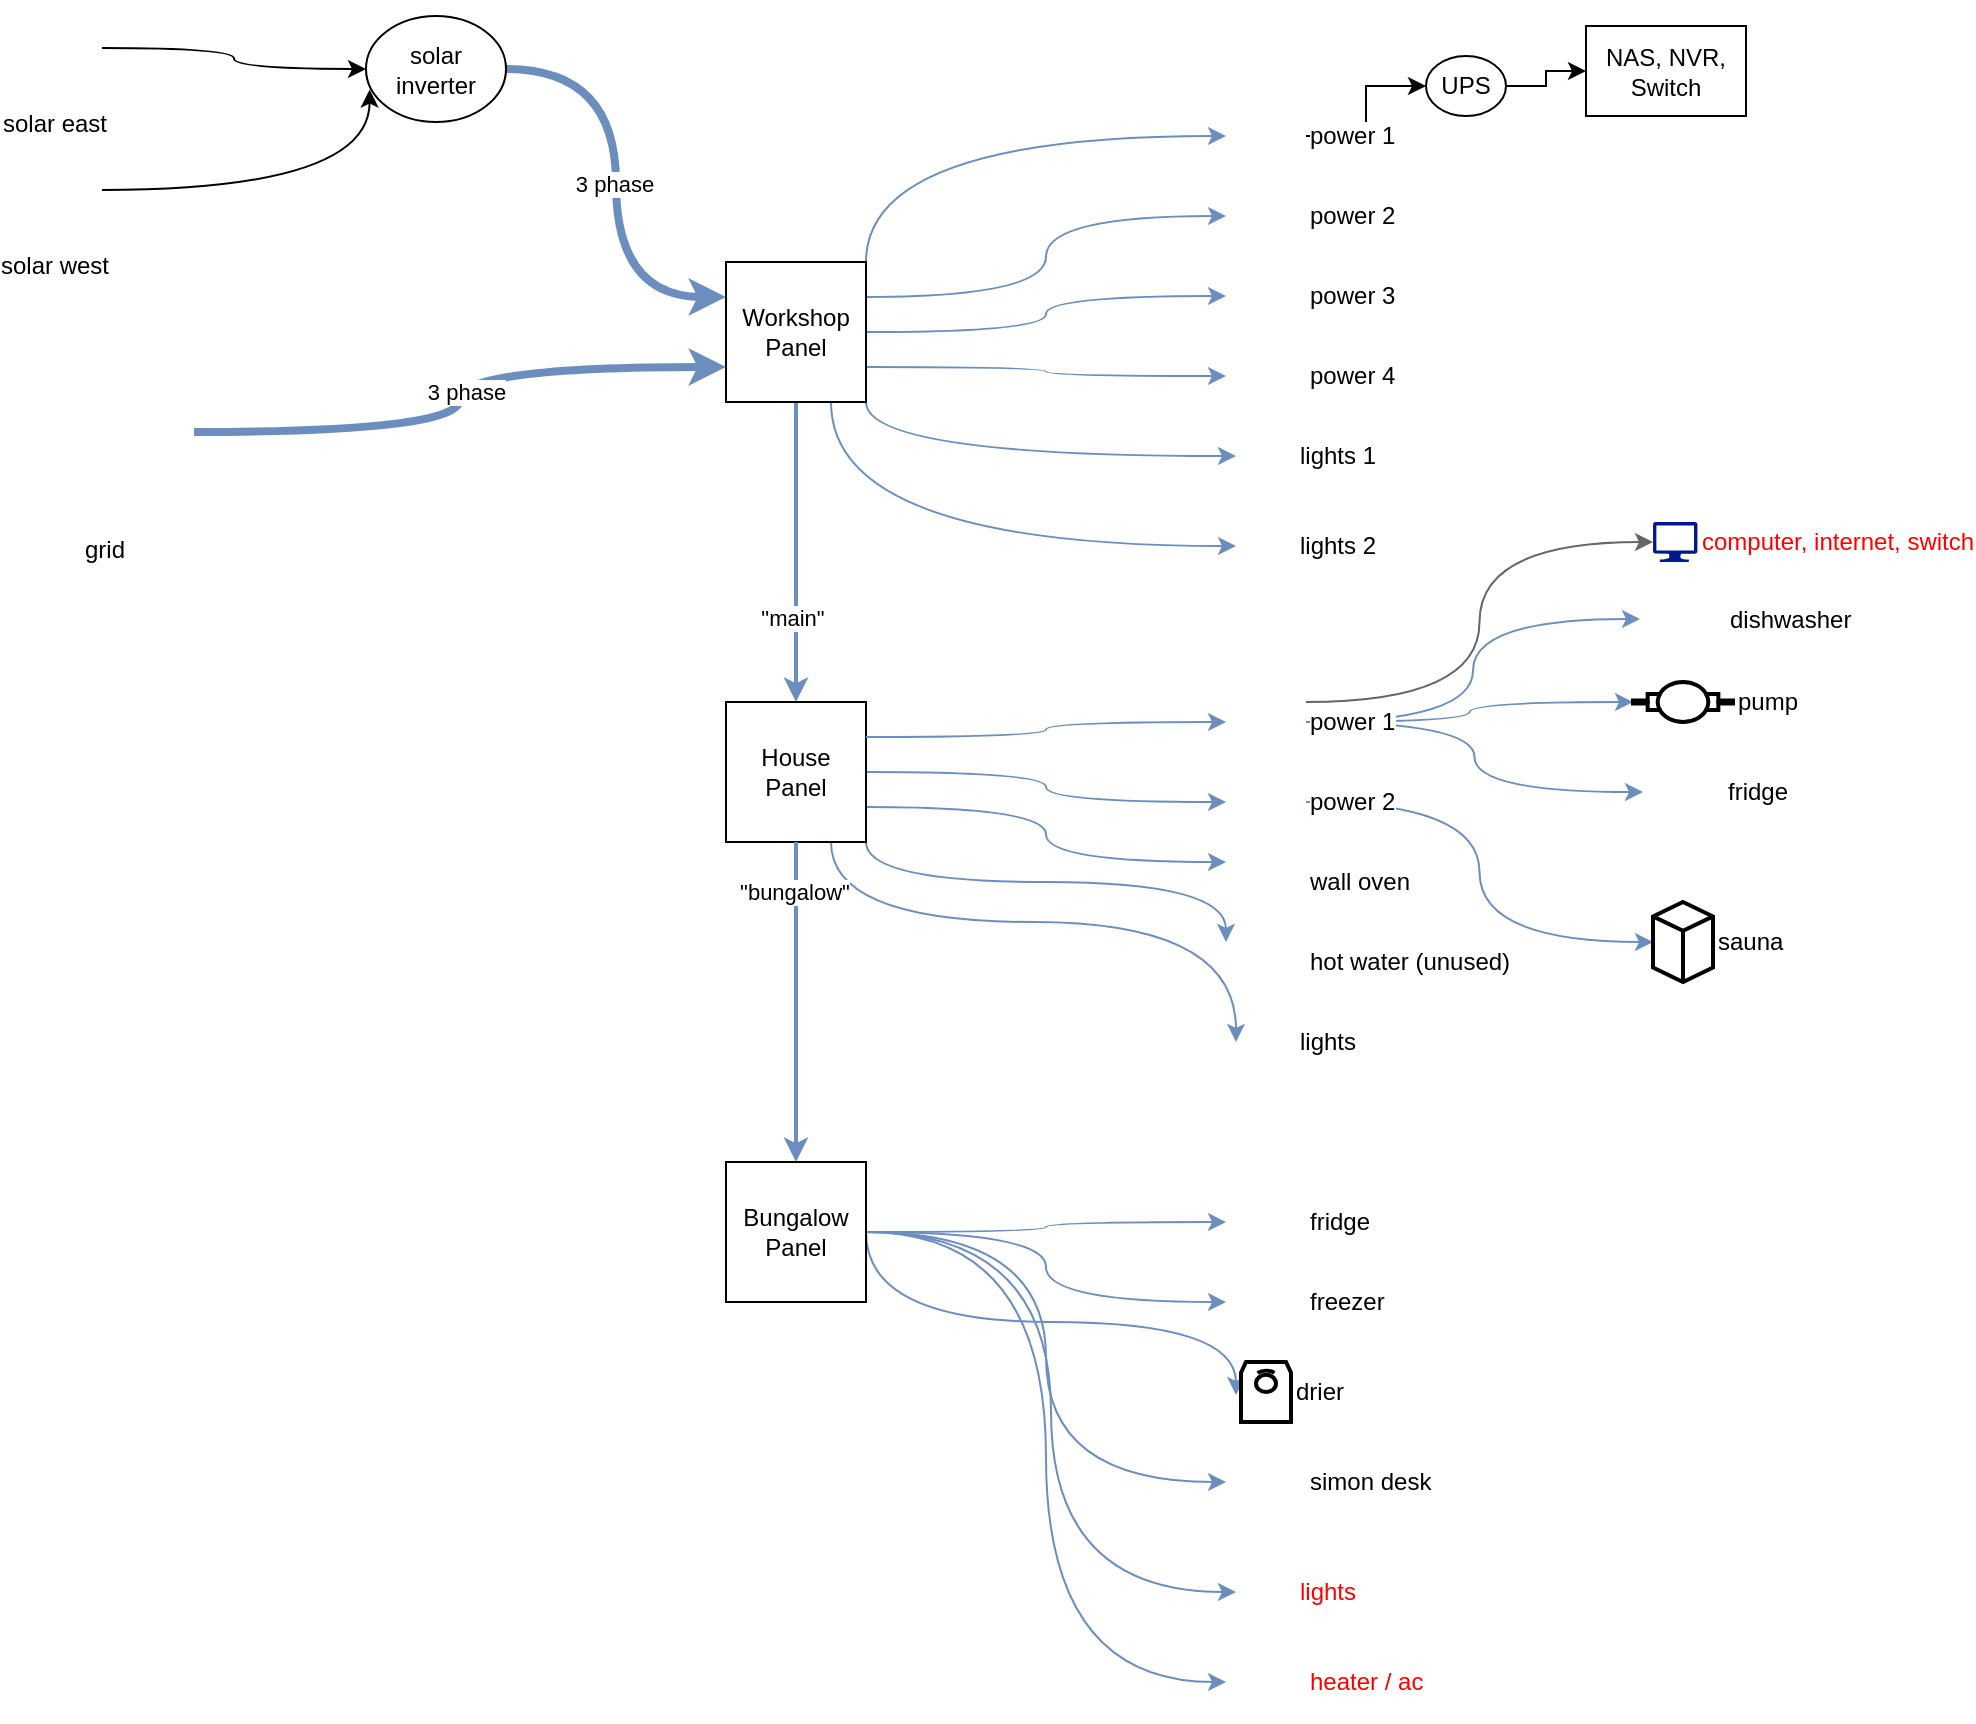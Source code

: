 <mxfile version="21.0.6" type="github">
  <diagram name="Page-1" id="ad52d381-51e7-2e0d-a935-2d0ddd2fd229">
    <mxGraphModel dx="1353" dy="552" grid="1" gridSize="10" guides="1" tooltips="1" connect="1" arrows="1" fold="1" page="1" pageScale="1" pageWidth="1100" pageHeight="850" background="none" math="0" shadow="0">
      <root>
        <mxCell id="0" />
        <mxCell id="1" parent="0" />
        <mxCell id="lxKlnbofilipyLmYubu6-28" style="edgeStyle=orthogonalEdgeStyle;orthogonalLoop=1;jettySize=auto;html=1;exitX=1;exitY=0;exitDx=0;exitDy=0;entryX=0;entryY=0.5;entryDx=0;entryDy=0;curved=1;fillColor=#dae8fc;strokeColor=#6c8ebf;" edge="1" parent="1" source="lxKlnbofilipyLmYubu6-2" target="lxKlnbofilipyLmYubu6-6">
          <mxGeometry relative="1" as="geometry" />
        </mxCell>
        <mxCell id="lxKlnbofilipyLmYubu6-30" style="edgeStyle=orthogonalEdgeStyle;orthogonalLoop=1;jettySize=auto;html=1;exitX=1;exitY=0.5;exitDx=0;exitDy=0;entryX=0;entryY=0.5;entryDx=0;entryDy=0;curved=1;fillColor=#dae8fc;strokeColor=#6c8ebf;" edge="1" parent="1" source="lxKlnbofilipyLmYubu6-2" target="lxKlnbofilipyLmYubu6-8">
          <mxGeometry relative="1" as="geometry" />
        </mxCell>
        <mxCell id="lxKlnbofilipyLmYubu6-31" style="edgeStyle=orthogonalEdgeStyle;orthogonalLoop=1;jettySize=auto;html=1;exitX=1;exitY=0.75;exitDx=0;exitDy=0;entryX=0;entryY=0.5;entryDx=0;entryDy=0;curved=1;fillColor=#dae8fc;strokeColor=#6c8ebf;" edge="1" parent="1" source="lxKlnbofilipyLmYubu6-2" target="lxKlnbofilipyLmYubu6-9">
          <mxGeometry relative="1" as="geometry" />
        </mxCell>
        <mxCell id="lxKlnbofilipyLmYubu6-32" style="edgeStyle=orthogonalEdgeStyle;orthogonalLoop=1;jettySize=auto;html=1;exitX=1;exitY=1;exitDx=0;exitDy=0;entryX=0;entryY=0.5;entryDx=0;entryDy=0;curved=1;fillColor=#dae8fc;strokeColor=#6c8ebf;" edge="1" parent="1" source="lxKlnbofilipyLmYubu6-2" target="lxKlnbofilipyLmYubu6-20">
          <mxGeometry relative="1" as="geometry" />
        </mxCell>
        <mxCell id="lxKlnbofilipyLmYubu6-33" style="edgeStyle=orthogonalEdgeStyle;orthogonalLoop=1;jettySize=auto;html=1;exitX=0.75;exitY=1;exitDx=0;exitDy=0;entryX=0;entryY=0.5;entryDx=0;entryDy=0;curved=1;fillColor=#dae8fc;strokeColor=#6c8ebf;" edge="1" parent="1" source="lxKlnbofilipyLmYubu6-2" target="lxKlnbofilipyLmYubu6-21">
          <mxGeometry relative="1" as="geometry" />
        </mxCell>
        <mxCell id="lxKlnbofilipyLmYubu6-34" style="edgeStyle=orthogonalEdgeStyle;orthogonalLoop=1;jettySize=auto;html=1;exitX=1;exitY=0.25;exitDx=0;exitDy=0;entryX=0;entryY=0.5;entryDx=0;entryDy=0;curved=1;fillColor=#dae8fc;strokeColor=#6c8ebf;" edge="1" parent="1" source="lxKlnbofilipyLmYubu6-2" target="lxKlnbofilipyLmYubu6-7">
          <mxGeometry relative="1" as="geometry" />
        </mxCell>
        <mxCell id="lxKlnbofilipyLmYubu6-37" style="edgeStyle=orthogonalEdgeStyle;rounded=0;orthogonalLoop=1;jettySize=auto;html=1;exitX=0.5;exitY=1;exitDx=0;exitDy=0;entryX=0.5;entryY=0;entryDx=0;entryDy=0;fontStyle=1;strokeWidth=2;fillColor=#dae8fc;strokeColor=#6c8ebf;" edge="1" parent="1" source="lxKlnbofilipyLmYubu6-2" target="lxKlnbofilipyLmYubu6-35">
          <mxGeometry relative="1" as="geometry" />
        </mxCell>
        <mxCell id="lxKlnbofilipyLmYubu6-62" value="&quot;main&quot;" style="edgeLabel;html=1;align=center;verticalAlign=middle;resizable=0;points=[];" vertex="1" connectable="0" parent="lxKlnbofilipyLmYubu6-37">
          <mxGeometry x="0.433" y="-2" relative="1" as="geometry">
            <mxPoint as="offset" />
          </mxGeometry>
        </mxCell>
        <mxCell id="lxKlnbofilipyLmYubu6-2" value="Workshop Panel" style="whiteSpace=wrap;html=1;aspect=fixed;" vertex="1" parent="1">
          <mxGeometry x="510" y="1010" width="70" height="70" as="geometry" />
        </mxCell>
        <mxCell id="lxKlnbofilipyLmYubu6-16" style="edgeStyle=orthogonalEdgeStyle;orthogonalLoop=1;jettySize=auto;html=1;entryX=0;entryY=0.25;entryDx=0;entryDy=0;curved=1;shadow=0;strokeWidth=4;fillColor=#dae8fc;strokeColor=#6c8ebf;exitX=1;exitY=0.5;exitDx=0;exitDy=0;" edge="1" parent="1" source="lxKlnbofilipyLmYubu6-58" target="lxKlnbofilipyLmYubu6-2">
          <mxGeometry relative="1" as="geometry" />
        </mxCell>
        <mxCell id="lxKlnbofilipyLmYubu6-17" value="3 phase" style="edgeLabel;html=1;align=center;verticalAlign=middle;resizable=0;points=[];" vertex="1" connectable="0" parent="lxKlnbofilipyLmYubu6-16">
          <mxGeometry x="0.005" y="-1" relative="1" as="geometry">
            <mxPoint as="offset" />
          </mxGeometry>
        </mxCell>
        <mxCell id="lxKlnbofilipyLmYubu6-60" style="edgeStyle=orthogonalEdgeStyle;orthogonalLoop=1;jettySize=auto;html=1;exitX=1;exitY=0.5;exitDx=0;exitDy=0;entryX=0;entryY=0.5;entryDx=0;entryDy=0;curved=1;" edge="1" parent="1" source="lxKlnbofilipyLmYubu6-3" target="lxKlnbofilipyLmYubu6-58">
          <mxGeometry relative="1" as="geometry" />
        </mxCell>
        <mxCell id="lxKlnbofilipyLmYubu6-3" value="solar east" style="shape=image;html=1;verticalAlign=top;verticalLabelPosition=bottom;labelBackgroundColor=#ffffff;imageAspect=0;aspect=fixed;image=https://cdn2.iconfinder.com/data/icons/business-and-education-1/512/133_Solar_Panel_Energy_technology_smart_city_technology_smart-128.png" vertex="1" parent="1">
          <mxGeometry x="150" y="879" width="48" height="48" as="geometry" />
        </mxCell>
        <mxCell id="lxKlnbofilipyLmYubu6-18" style="edgeStyle=orthogonalEdgeStyle;orthogonalLoop=1;jettySize=auto;html=1;exitX=1;exitY=0.5;exitDx=0;exitDy=0;entryX=0;entryY=0.75;entryDx=0;entryDy=0;curved=1;strokeWidth=4;fillColor=#dae8fc;strokeColor=#6c8ebf;" edge="1" parent="1" source="lxKlnbofilipyLmYubu6-4" target="lxKlnbofilipyLmYubu6-2">
          <mxGeometry relative="1" as="geometry" />
        </mxCell>
        <mxCell id="lxKlnbofilipyLmYubu6-19" value="3 phase" style="edgeLabel;html=1;align=center;verticalAlign=middle;resizable=0;points=[];" vertex="1" connectable="0" parent="lxKlnbofilipyLmYubu6-18">
          <mxGeometry x="0.028" y="-3" relative="1" as="geometry">
            <mxPoint as="offset" />
          </mxGeometry>
        </mxCell>
        <mxCell id="lxKlnbofilipyLmYubu6-4" value="grid" style="shape=image;html=1;verticalAlign=top;verticalLabelPosition=bottom;labelBackgroundColor=#ffffff;imageAspect=0;aspect=fixed;image=https://cdn3.iconfinder.com/data/icons/energy-and-power-glyph-24-px/24/Electricity_pole_electricity_pylon_power_mast_transmission_pole_utility_pylon_2-128.png" vertex="1" parent="1">
          <mxGeometry x="154" y="1050" width="90" height="90" as="geometry" />
        </mxCell>
        <mxCell id="lxKlnbofilipyLmYubu6-25" value="" style="edgeStyle=orthogonalEdgeStyle;rounded=0;orthogonalLoop=1;jettySize=auto;html=1;" edge="1" parent="1" source="lxKlnbofilipyLmYubu6-6" target="lxKlnbofilipyLmYubu6-24">
          <mxGeometry relative="1" as="geometry" />
        </mxCell>
        <mxCell id="lxKlnbofilipyLmYubu6-6" value="power 1" style="shape=image;html=1;verticalAlign=middle;verticalLabelPosition=middle;labelBackgroundColor=#ffffff;imageAspect=0;aspect=fixed;image=https://cdn3.iconfinder.com/data/icons/energy-and-power-glyph-24-px/24/Electrical_plug_plug_plug_connector_plug_in_power_plug-128.png;labelPosition=right;align=left;" vertex="1" parent="1">
          <mxGeometry x="760" y="927" width="40" height="40" as="geometry" />
        </mxCell>
        <mxCell id="lxKlnbofilipyLmYubu6-7" value="power 2" style="shape=image;html=1;verticalAlign=middle;verticalLabelPosition=middle;labelBackgroundColor=#ffffff;imageAspect=0;aspect=fixed;image=https://cdn3.iconfinder.com/data/icons/energy-and-power-glyph-24-px/24/Electrical_plug_plug_plug_connector_plug_in_power_plug-128.png;labelPosition=right;align=left;" vertex="1" parent="1">
          <mxGeometry x="760" y="967" width="40" height="40" as="geometry" />
        </mxCell>
        <mxCell id="lxKlnbofilipyLmYubu6-8" value="power 3" style="shape=image;html=1;verticalAlign=middle;verticalLabelPosition=middle;labelBackgroundColor=#ffffff;imageAspect=0;aspect=fixed;image=https://cdn3.iconfinder.com/data/icons/energy-and-power-glyph-24-px/24/Electrical_plug_plug_plug_connector_plug_in_power_plug-128.png;labelPosition=right;align=left;" vertex="1" parent="1">
          <mxGeometry x="760" y="1007" width="40" height="40" as="geometry" />
        </mxCell>
        <mxCell id="lxKlnbofilipyLmYubu6-9" value="power 4" style="shape=image;html=1;verticalAlign=middle;verticalLabelPosition=middle;labelBackgroundColor=#ffffff;imageAspect=0;aspect=fixed;image=https://cdn3.iconfinder.com/data/icons/energy-and-power-glyph-24-px/24/Electrical_plug_plug_plug_connector_plug_in_power_plug-128.png;labelPosition=right;align=left;" vertex="1" parent="1">
          <mxGeometry x="760" y="1047" width="40" height="40" as="geometry" />
        </mxCell>
        <mxCell id="lxKlnbofilipyLmYubu6-20" value="lights 1" style="shape=image;html=1;verticalAlign=middle;verticalLabelPosition=middle;labelBackgroundColor=#ffffff;imageAspect=0;aspect=fixed;image=https://cdn3.iconfinder.com/data/icons/energy-and-power-glyph-24-px/24/Lamp_electric_light_led_bulb_light_bulb_luminaire-128.png;labelPosition=right;align=left;" vertex="1" parent="1">
          <mxGeometry x="765" y="1092" width="30" height="30" as="geometry" />
        </mxCell>
        <mxCell id="lxKlnbofilipyLmYubu6-21" value="lights 2" style="shape=image;html=1;verticalAlign=middle;verticalLabelPosition=middle;labelBackgroundColor=#ffffff;imageAspect=0;aspect=fixed;image=https://cdn3.iconfinder.com/data/icons/energy-and-power-glyph-24-px/24/Lamp_electric_light_led_bulb_light_bulb_luminaire-128.png;labelPosition=right;align=left;" vertex="1" parent="1">
          <mxGeometry x="765" y="1137" width="30" height="30" as="geometry" />
        </mxCell>
        <mxCell id="lxKlnbofilipyLmYubu6-27" value="" style="edgeStyle=orthogonalEdgeStyle;rounded=0;orthogonalLoop=1;jettySize=auto;html=1;" edge="1" parent="1" source="lxKlnbofilipyLmYubu6-24" target="lxKlnbofilipyLmYubu6-26">
          <mxGeometry relative="1" as="geometry" />
        </mxCell>
        <mxCell id="lxKlnbofilipyLmYubu6-24" value="UPS" style="ellipse;whiteSpace=wrap;html=1;align=center;labelBackgroundColor=#ffffff;" vertex="1" parent="1">
          <mxGeometry x="860" y="907" width="40" height="30" as="geometry" />
        </mxCell>
        <mxCell id="lxKlnbofilipyLmYubu6-26" value="NAS, NVR, Switch" style="whiteSpace=wrap;html=1;labelBackgroundColor=#ffffff;" vertex="1" parent="1">
          <mxGeometry x="940" y="892" width="80" height="45" as="geometry" />
        </mxCell>
        <mxCell id="lxKlnbofilipyLmYubu6-65" style="edgeStyle=orthogonalEdgeStyle;orthogonalLoop=1;jettySize=auto;html=1;exitX=1;exitY=0.5;exitDx=0;exitDy=0;entryX=0;entryY=0.5;entryDx=0;entryDy=0;fillColor=#dae8fc;strokeColor=#6c8ebf;curved=1;" edge="1" parent="1" source="lxKlnbofilipyLmYubu6-35" target="lxKlnbofilipyLmYubu6-46">
          <mxGeometry relative="1" as="geometry" />
        </mxCell>
        <mxCell id="lxKlnbofilipyLmYubu6-66" style="edgeStyle=orthogonalEdgeStyle;orthogonalLoop=1;jettySize=auto;html=1;exitX=1;exitY=0.75;exitDx=0;exitDy=0;entryX=0;entryY=0.25;entryDx=0;entryDy=0;fillColor=#dae8fc;strokeColor=#6c8ebf;curved=1;" edge="1" parent="1" source="lxKlnbofilipyLmYubu6-35" target="lxKlnbofilipyLmYubu6-47">
          <mxGeometry relative="1" as="geometry" />
        </mxCell>
        <mxCell id="lxKlnbofilipyLmYubu6-67" style="edgeStyle=orthogonalEdgeStyle;orthogonalLoop=1;jettySize=auto;html=1;exitX=1;exitY=1;exitDx=0;exitDy=0;entryX=0;entryY=0.25;entryDx=0;entryDy=0;fillColor=#dae8fc;strokeColor=#6c8ebf;curved=1;" edge="1" parent="1" source="lxKlnbofilipyLmYubu6-35" target="lxKlnbofilipyLmYubu6-48">
          <mxGeometry relative="1" as="geometry">
            <Array as="points">
              <mxPoint x="580" y="1320" />
              <mxPoint x="760" y="1320" />
            </Array>
          </mxGeometry>
        </mxCell>
        <mxCell id="lxKlnbofilipyLmYubu6-68" style="edgeStyle=orthogonalEdgeStyle;orthogonalLoop=1;jettySize=auto;html=1;exitX=0.75;exitY=1;exitDx=0;exitDy=0;entryX=0;entryY=0.5;entryDx=0;entryDy=0;curved=1;fillColor=#dae8fc;strokeColor=#6c8ebf;" edge="1" parent="1" source="lxKlnbofilipyLmYubu6-35" target="lxKlnbofilipyLmYubu6-49">
          <mxGeometry relative="1" as="geometry">
            <Array as="points">
              <mxPoint x="563" y="1340" />
              <mxPoint x="765" y="1340" />
            </Array>
          </mxGeometry>
        </mxCell>
        <mxCell id="lxKlnbofilipyLmYubu6-35" value="House Panel" style="whiteSpace=wrap;html=1;aspect=fixed;" vertex="1" parent="1">
          <mxGeometry x="510" y="1230" width="70" height="70" as="geometry" />
        </mxCell>
        <mxCell id="lxKlnbofilipyLmYubu6-88" style="edgeStyle=orthogonalEdgeStyle;orthogonalLoop=1;jettySize=auto;html=1;exitX=1;exitY=0.5;exitDx=0;exitDy=0;entryX=0;entryY=0.5;entryDx=0;entryDy=0;curved=1;fillColor=#dae8fc;strokeColor=#6c8ebf;" edge="1" parent="1" source="lxKlnbofilipyLmYubu6-36" target="lxKlnbofilipyLmYubu6-82">
          <mxGeometry relative="1" as="geometry" />
        </mxCell>
        <mxCell id="lxKlnbofilipyLmYubu6-89" style="edgeStyle=orthogonalEdgeStyle;orthogonalLoop=1;jettySize=auto;html=1;exitX=1;exitY=0.5;exitDx=0;exitDy=0;entryX=0;entryY=0.5;entryDx=0;entryDy=0;curved=1;fillColor=#dae8fc;strokeColor=#6c8ebf;" edge="1" parent="1" source="lxKlnbofilipyLmYubu6-36" target="lxKlnbofilipyLmYubu6-83">
          <mxGeometry relative="1" as="geometry" />
        </mxCell>
        <mxCell id="lxKlnbofilipyLmYubu6-90" style="edgeStyle=orthogonalEdgeStyle;orthogonalLoop=1;jettySize=auto;html=1;exitX=1;exitY=0.5;exitDx=0;exitDy=0;entryX=-0.1;entryY=0.55;entryDx=0;entryDy=0;entryPerimeter=0;curved=1;fillColor=#dae8fc;strokeColor=#6c8ebf;" edge="1" parent="1" source="lxKlnbofilipyLmYubu6-36" target="lxKlnbofilipyLmYubu6-84">
          <mxGeometry relative="1" as="geometry">
            <Array as="points">
              <mxPoint x="580" y="1540" />
              <mxPoint x="765" y="1540" />
            </Array>
          </mxGeometry>
        </mxCell>
        <mxCell id="lxKlnbofilipyLmYubu6-91" style="edgeStyle=orthogonalEdgeStyle;orthogonalLoop=1;jettySize=auto;html=1;exitX=1;exitY=0.5;exitDx=0;exitDy=0;entryX=0;entryY=0.5;entryDx=0;entryDy=0;curved=1;fillColor=#dae8fc;strokeColor=#6c8ebf;" edge="1" parent="1" source="lxKlnbofilipyLmYubu6-36" target="lxKlnbofilipyLmYubu6-85">
          <mxGeometry relative="1" as="geometry" />
        </mxCell>
        <mxCell id="lxKlnbofilipyLmYubu6-92" style="edgeStyle=orthogonalEdgeStyle;orthogonalLoop=1;jettySize=auto;html=1;exitX=1;exitY=0.5;exitDx=0;exitDy=0;entryX=0;entryY=0.5;entryDx=0;entryDy=0;curved=1;fillColor=#dae8fc;strokeColor=#6c8ebf;" edge="1" parent="1" source="lxKlnbofilipyLmYubu6-36" target="lxKlnbofilipyLmYubu6-86">
          <mxGeometry relative="1" as="geometry" />
        </mxCell>
        <mxCell id="lxKlnbofilipyLmYubu6-93" style="edgeStyle=orthogonalEdgeStyle;orthogonalLoop=1;jettySize=auto;html=1;exitX=1;exitY=0.5;exitDx=0;exitDy=0;entryX=0;entryY=0.5;entryDx=0;entryDy=0;curved=1;fillColor=#dae8fc;strokeColor=#6c8ebf;" edge="1" parent="1" source="lxKlnbofilipyLmYubu6-36" target="lxKlnbofilipyLmYubu6-87">
          <mxGeometry relative="1" as="geometry" />
        </mxCell>
        <mxCell id="lxKlnbofilipyLmYubu6-36" value="Bungalow Panel" style="whiteSpace=wrap;html=1;aspect=fixed;" vertex="1" parent="1">
          <mxGeometry x="510" y="1460" width="70" height="70" as="geometry" />
        </mxCell>
        <mxCell id="lxKlnbofilipyLmYubu6-38" style="edgeStyle=orthogonalEdgeStyle;rounded=0;orthogonalLoop=1;jettySize=auto;html=1;exitX=0.5;exitY=1;exitDx=0;exitDy=0;entryX=0.5;entryY=0;entryDx=0;entryDy=0;fontStyle=1;strokeWidth=2;fillColor=#dae8fc;strokeColor=#6c8ebf;" edge="1" parent="1" source="lxKlnbofilipyLmYubu6-35" target="lxKlnbofilipyLmYubu6-36">
          <mxGeometry relative="1" as="geometry">
            <mxPoint x="630" y="1320" as="sourcePoint" />
            <mxPoint x="630" y="1470" as="targetPoint" />
            <Array as="points">
              <mxPoint x="545" y="1420" />
              <mxPoint x="545" y="1420" />
            </Array>
          </mxGeometry>
        </mxCell>
        <mxCell id="lxKlnbofilipyLmYubu6-63" value="&quot;bungalow&quot;" style="edgeLabel;html=1;align=center;verticalAlign=middle;resizable=0;points=[];" vertex="1" connectable="0" parent="lxKlnbofilipyLmYubu6-38">
          <mxGeometry x="-0.694" y="-1" relative="1" as="geometry">
            <mxPoint as="offset" />
          </mxGeometry>
        </mxCell>
        <mxCell id="lxKlnbofilipyLmYubu6-76" style="edgeStyle=orthogonalEdgeStyle;orthogonalLoop=1;jettySize=auto;html=1;exitX=1;exitY=0.5;exitDx=0;exitDy=0;entryX=0;entryY=0.5;entryDx=0;entryDy=0;curved=1;fillColor=#dae8fc;strokeColor=#6c8ebf;" edge="1" parent="1" source="lxKlnbofilipyLmYubu6-45" target="lxKlnbofilipyLmYubu6-69">
          <mxGeometry relative="1" as="geometry" />
        </mxCell>
        <mxCell id="lxKlnbofilipyLmYubu6-77" style="edgeStyle=orthogonalEdgeStyle;orthogonalLoop=1;jettySize=auto;html=1;exitX=1;exitY=0.5;exitDx=0;exitDy=0;curved=1;fillColor=#dae8fc;strokeColor=#6c8ebf;entryX=0;entryY=0.5;entryDx=0;entryDy=0;entryPerimeter=0;" edge="1" parent="1" source="lxKlnbofilipyLmYubu6-45" target="lxKlnbofilipyLmYubu6-81">
          <mxGeometry relative="1" as="geometry">
            <mxPoint x="950" y="1240" as="targetPoint" />
          </mxGeometry>
        </mxCell>
        <mxCell id="lxKlnbofilipyLmYubu6-78" style="edgeStyle=orthogonalEdgeStyle;orthogonalLoop=1;jettySize=auto;html=1;exitX=1;exitY=0.5;exitDx=0;exitDy=0;entryX=0;entryY=0.5;entryDx=0;entryDy=0;curved=1;fillColor=#dae8fc;strokeColor=#6c8ebf;" edge="1" parent="1" source="lxKlnbofilipyLmYubu6-45" target="lxKlnbofilipyLmYubu6-74">
          <mxGeometry relative="1" as="geometry" />
        </mxCell>
        <mxCell id="lxKlnbofilipyLmYubu6-95" style="edgeStyle=orthogonalEdgeStyle;orthogonalLoop=1;jettySize=auto;html=1;exitX=1;exitY=0.25;exitDx=0;exitDy=0;entryX=0;entryY=0.5;entryDx=0;entryDy=0;entryPerimeter=0;curved=1;fillColor=#f5f5f5;strokeColor=#666666;" edge="1" parent="1" source="lxKlnbofilipyLmYubu6-45" target="lxKlnbofilipyLmYubu6-94">
          <mxGeometry relative="1" as="geometry" />
        </mxCell>
        <mxCell id="lxKlnbofilipyLmYubu6-45" value="power 1" style="shape=image;html=1;verticalAlign=middle;verticalLabelPosition=middle;labelBackgroundColor=#ffffff;imageAspect=0;aspect=fixed;image=https://cdn3.iconfinder.com/data/icons/energy-and-power-glyph-24-px/24/Electrical_plug_plug_plug_connector_plug_in_power_plug-128.png;labelPosition=right;align=left;" vertex="1" parent="1">
          <mxGeometry x="760" y="1220" width="40" height="40" as="geometry" />
        </mxCell>
        <mxCell id="lxKlnbofilipyLmYubu6-80" style="edgeStyle=orthogonalEdgeStyle;orthogonalLoop=1;jettySize=auto;html=1;exitX=1;exitY=0.5;exitDx=0;exitDy=0;entryX=0;entryY=0.5;entryDx=0;entryDy=0;entryPerimeter=0;curved=1;fillColor=#dae8fc;strokeColor=#6c8ebf;" edge="1" parent="1" source="lxKlnbofilipyLmYubu6-46" target="lxKlnbofilipyLmYubu6-79">
          <mxGeometry relative="1" as="geometry" />
        </mxCell>
        <mxCell id="lxKlnbofilipyLmYubu6-46" value="power 2" style="shape=image;html=1;verticalAlign=middle;verticalLabelPosition=middle;labelBackgroundColor=#ffffff;imageAspect=0;aspect=fixed;image=https://cdn3.iconfinder.com/data/icons/energy-and-power-glyph-24-px/24/Electrical_plug_plug_plug_connector_plug_in_power_plug-128.png;labelPosition=right;align=left;" vertex="1" parent="1">
          <mxGeometry x="760" y="1260" width="40" height="40" as="geometry" />
        </mxCell>
        <mxCell id="lxKlnbofilipyLmYubu6-47" value="wall oven" style="shape=image;html=1;verticalAlign=middle;verticalLabelPosition=middle;labelBackgroundColor=#ffffff;imageAspect=0;aspect=fixed;image=https://cdn3.iconfinder.com/data/icons/energy-and-power-glyph-24-px/24/Electrical_plug_plug_plug_connector_plug_in_power_plug-128.png;labelPosition=right;align=left;" vertex="1" parent="1">
          <mxGeometry x="760" y="1300" width="40" height="40" as="geometry" />
        </mxCell>
        <mxCell id="lxKlnbofilipyLmYubu6-48" value="hot water (unused)" style="shape=image;html=1;verticalAlign=middle;verticalLabelPosition=middle;labelBackgroundColor=#ffffff;imageAspect=0;aspect=fixed;image=https://cdn3.iconfinder.com/data/icons/energy-and-power-glyph-24-px/24/Electrical_plug_plug_plug_connector_plug_in_power_plug-128.png;labelPosition=right;align=left;" vertex="1" parent="1">
          <mxGeometry x="760" y="1340" width="40" height="40" as="geometry" />
        </mxCell>
        <mxCell id="lxKlnbofilipyLmYubu6-49" value="lights" style="shape=image;html=1;verticalAlign=middle;verticalLabelPosition=middle;labelBackgroundColor=#ffffff;imageAspect=0;aspect=fixed;image=https://cdn3.iconfinder.com/data/icons/energy-and-power-glyph-24-px/24/Lamp_electric_light_led_bulb_light_bulb_luminaire-128.png;labelPosition=right;align=left;" vertex="1" parent="1">
          <mxGeometry x="765" y="1385" width="30" height="30" as="geometry" />
        </mxCell>
        <mxCell id="lxKlnbofilipyLmYubu6-61" style="edgeStyle=orthogonalEdgeStyle;orthogonalLoop=1;jettySize=auto;html=1;exitX=1;exitY=0.5;exitDx=0;exitDy=0;curved=1;entryX=0.026;entryY=0.694;entryDx=0;entryDy=0;entryPerimeter=0;" edge="1" parent="1" source="lxKlnbofilipyLmYubu6-55" target="lxKlnbofilipyLmYubu6-58">
          <mxGeometry relative="1" as="geometry">
            <mxPoint x="330" y="920" as="targetPoint" />
          </mxGeometry>
        </mxCell>
        <mxCell id="lxKlnbofilipyLmYubu6-55" value="solar west" style="shape=image;html=1;verticalAlign=top;verticalLabelPosition=bottom;labelBackgroundColor=#ffffff;imageAspect=0;aspect=fixed;image=https://cdn2.iconfinder.com/data/icons/business-and-education-1/512/133_Solar_Panel_Energy_technology_smart_city_technology_smart-128.png" vertex="1" parent="1">
          <mxGeometry x="150" y="950" width="48" height="48" as="geometry" />
        </mxCell>
        <mxCell id="lxKlnbofilipyLmYubu6-58" value="solar inverter" style="ellipse;whiteSpace=wrap;html=1;" vertex="1" parent="1">
          <mxGeometry x="330" y="887" width="70" height="53" as="geometry" />
        </mxCell>
        <mxCell id="lxKlnbofilipyLmYubu6-64" style="edgeStyle=orthogonalEdgeStyle;orthogonalLoop=1;jettySize=auto;html=1;entryX=0;entryY=0.5;entryDx=0;entryDy=0;curved=1;fillColor=#dae8fc;strokeColor=#6c8ebf;exitX=1;exitY=0.25;exitDx=0;exitDy=0;" edge="1" parent="1" source="lxKlnbofilipyLmYubu6-35" target="lxKlnbofilipyLmYubu6-45">
          <mxGeometry relative="1" as="geometry">
            <mxPoint x="620" y="1280" as="sourcePoint" />
            <mxPoint x="822" y="1522" as="targetPoint" />
          </mxGeometry>
        </mxCell>
        <mxCell id="lxKlnbofilipyLmYubu6-69" value="dishwasher" style="shape=image;html=1;verticalAlign=middle;verticalLabelPosition=middle;labelBackgroundColor=#ffffff;imageAspect=0;aspect=fixed;image=https://cdn1.iconfinder.com/data/icons/iconoir-vol-2/24/dishwasher-128.png;labelPosition=right;align=left;" vertex="1" parent="1">
          <mxGeometry x="967" y="1167" width="43" height="43" as="geometry" />
        </mxCell>
        <mxCell id="lxKlnbofilipyLmYubu6-74" value="fridge" style="shape=image;html=1;verticalAlign=middle;verticalLabelPosition=middle;labelBackgroundColor=#ffffff;imageAspect=0;aspect=fixed;image=https://cdn1.iconfinder.com/data/icons/iconoir-vol-2/24/fridge-128.png;labelPosition=right;align=left;" vertex="1" parent="1">
          <mxGeometry x="968.5" y="1255" width="40" height="40" as="geometry" />
        </mxCell>
        <mxCell id="lxKlnbofilipyLmYubu6-79" value="sauna" style="html=1;whiteSpace=wrap;shape=isoCube2;backgroundOutline=1;isoAngle=15;strokeWidth=2;labelPosition=right;verticalLabelPosition=middle;align=left;verticalAlign=middle;" vertex="1" parent="1">
          <mxGeometry x="973.5" y="1330" width="30" height="40" as="geometry" />
        </mxCell>
        <mxCell id="lxKlnbofilipyLmYubu6-81" value="pump" style="shape=mxgraph.pid.pumps.vacuum_pump;html=1;pointerEvents=1;align=left;verticalLabelPosition=middle;verticalAlign=middle;dashed=0;strokeWidth=2;labelPosition=right;" vertex="1" parent="1">
          <mxGeometry x="963.5" y="1220" width="50" height="20" as="geometry" />
        </mxCell>
        <mxCell id="lxKlnbofilipyLmYubu6-82" value="fridge" style="shape=image;html=1;verticalAlign=middle;verticalLabelPosition=middle;labelBackgroundColor=#ffffff;imageAspect=0;aspect=fixed;image=https://cdn1.iconfinder.com/data/icons/iconoir-vol-2/24/fridge-128.png;labelPosition=right;align=left;" vertex="1" parent="1">
          <mxGeometry x="760" y="1470" width="40" height="40" as="geometry" />
        </mxCell>
        <mxCell id="lxKlnbofilipyLmYubu6-83" value="freezer" style="shape=image;html=1;verticalAlign=middle;verticalLabelPosition=middle;labelBackgroundColor=#ffffff;imageAspect=0;aspect=fixed;image=https://cdn1.iconfinder.com/data/icons/electronics-glyph-24/24/refrigerator_electronics_freezer_fridge_household_appliance-128.png;labelPosition=right;align=left;" vertex="1" parent="1">
          <mxGeometry x="760" y="1510" width="40" height="40" as="geometry" />
        </mxCell>
        <mxCell id="lxKlnbofilipyLmYubu6-84" value="drier" style="shape=mxgraph.pid.driers.rotary_drum_drier,_tumbling_drier;html=1;pointerEvents=1;align=left;verticalLabelPosition=middle;verticalAlign=middle;dashed=0;strokeWidth=2;labelPosition=right;" vertex="1" parent="1">
          <mxGeometry x="767.5" y="1560" width="25" height="30" as="geometry" />
        </mxCell>
        <mxCell id="lxKlnbofilipyLmYubu6-85" value="simon desk" style="shape=image;html=1;verticalAlign=middle;verticalLabelPosition=middle;labelBackgroundColor=#ffffff;imageAspect=0;aspect=fixed;image=https://cdn4.iconfinder.com/data/icons/education-and-school-glyph-24-px/24/Desk_chair_pupil_school_student_student_desk-128.png;labelPosition=right;align=left;" vertex="1" parent="1">
          <mxGeometry x="760" y="1600" width="40" height="40" as="geometry" />
        </mxCell>
        <mxCell id="lxKlnbofilipyLmYubu6-86" value="lights" style="shape=image;html=1;verticalAlign=middle;verticalLabelPosition=middle;labelBackgroundColor=#ffffff;imageAspect=0;aspect=fixed;image=https://cdn3.iconfinder.com/data/icons/energy-and-power-glyph-24-px/24/Lamp_electric_light_led_bulb_light_bulb_luminaire-128.png;labelPosition=right;align=left;imageBackground=none;fontColor=#FF0000;" vertex="1" parent="1">
          <mxGeometry x="765" y="1660" width="30" height="30" as="geometry" />
        </mxCell>
        <mxCell id="lxKlnbofilipyLmYubu6-87" value="heater / ac" style="shape=image;html=1;verticalAlign=middle;verticalLabelPosition=middle;labelBackgroundColor=#ffffff;imageAspect=0;aspect=fixed;image=https://cdn1.iconfinder.com/data/icons/iconoir-vol-1/24/air-conditioner-128.png;labelPosition=right;align=left;imageBackground=none;fontColor=#FF0000;" vertex="1" parent="1">
          <mxGeometry x="760" y="1700" width="40" height="40" as="geometry" />
        </mxCell>
        <mxCell id="lxKlnbofilipyLmYubu6-94" value="computer, internet, switch" style="sketch=0;aspect=fixed;pointerEvents=1;shadow=0;dashed=0;html=1;strokeColor=none;labelPosition=right;verticalLabelPosition=middle;verticalAlign=middle;align=left;fillColor=#00188D;shape=mxgraph.azure.computer;fontColor=#FF0000;" vertex="1" parent="1">
          <mxGeometry x="973.5" y="1140" width="22.22" height="20" as="geometry" />
        </mxCell>
      </root>
    </mxGraphModel>
  </diagram>
</mxfile>
